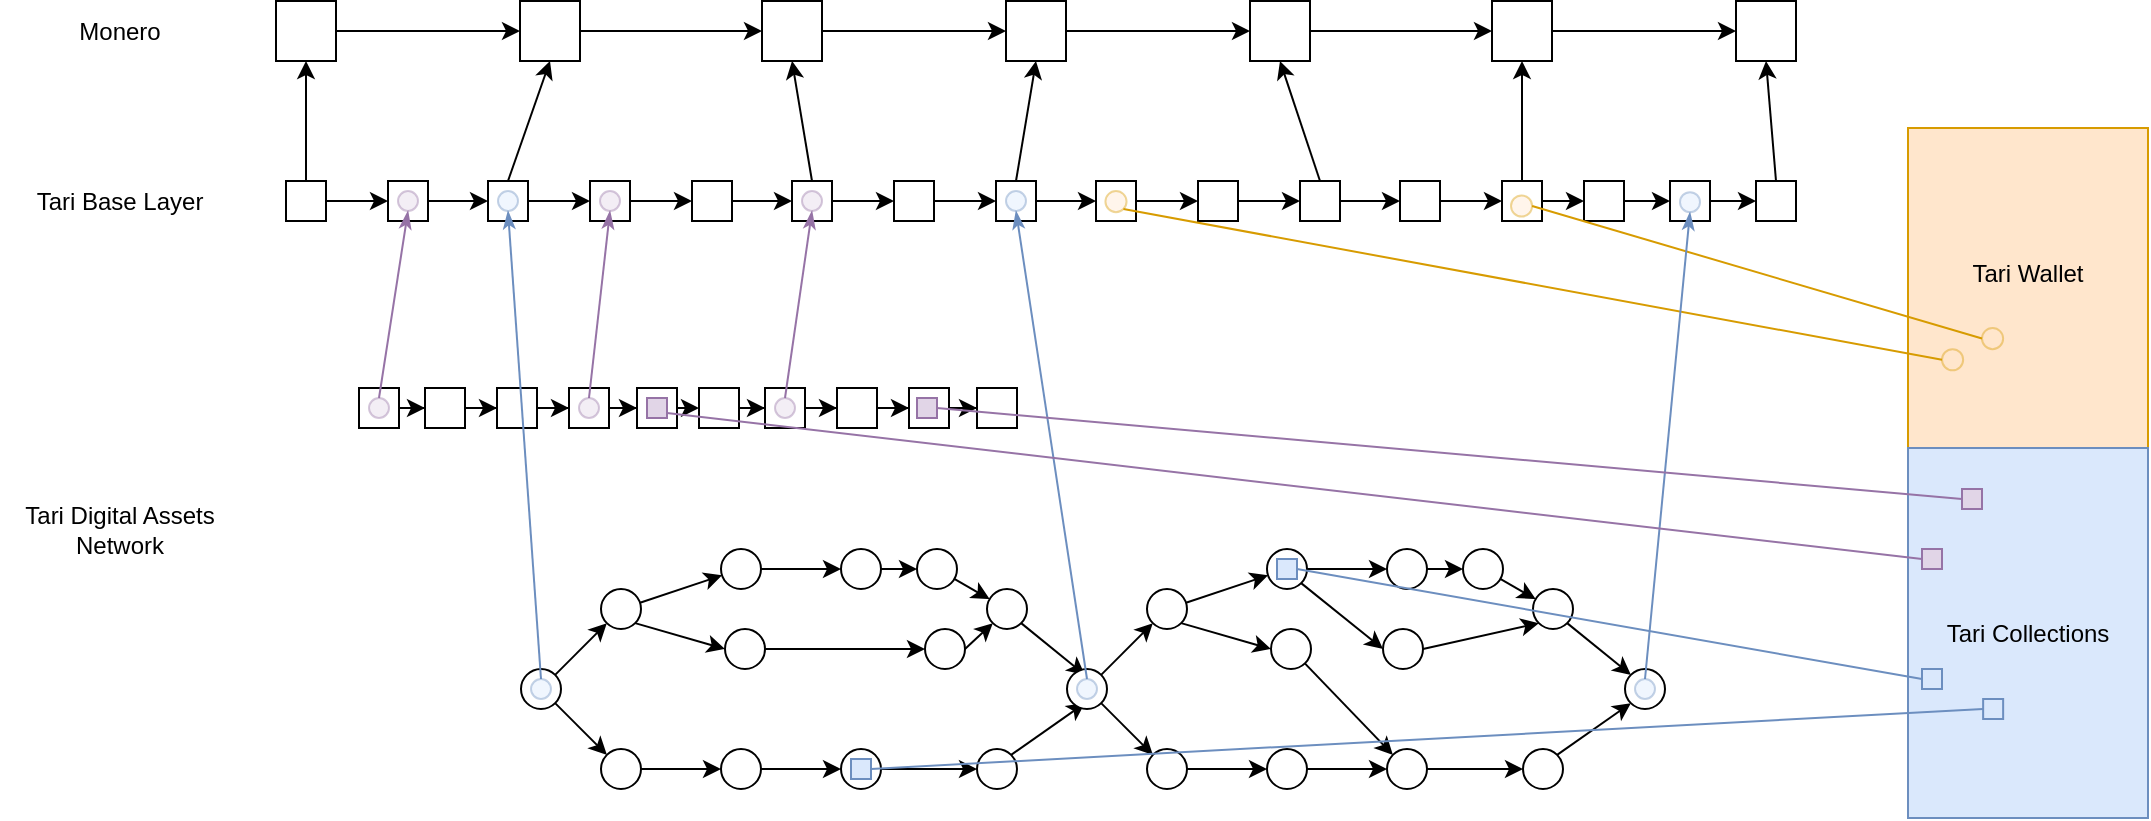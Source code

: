 <mxfile version="14.7.7" type="device"><diagram id="ngyCZIJVGoR8BsYyGi4M" name="Page-1"><mxGraphModel dx="1744" dy="769" grid="1" gridSize="10" guides="1" tooltips="1" connect="1" arrows="1" fold="1" page="1" pageScale="1" pageWidth="1169" pageHeight="827" math="0" shadow="0"><root><mxCell id="0"/><mxCell id="1" parent="0"/><mxCell id="knnNDGVsH7cM2kAswtde-1" value="Monero" style="text;html=1;strokeColor=none;fillColor=none;align=center;verticalAlign=middle;whiteSpace=wrap;rounded=0;" parent="1" vertex="1"><mxGeometry x="79" y="51.5" width="40" height="20" as="geometry"/></mxCell><mxCell id="knnNDGVsH7cM2kAswtde-4" value="" style="edgeStyle=orthogonalEdgeStyle;rounded=0;orthogonalLoop=1;jettySize=auto;html=1;" parent="1" source="knnNDGVsH7cM2kAswtde-2" target="knnNDGVsH7cM2kAswtde-3" edge="1"><mxGeometry relative="1" as="geometry"/></mxCell><mxCell id="knnNDGVsH7cM2kAswtde-2" value="" style="rounded=0;whiteSpace=wrap;html=1;" parent="1" vertex="1"><mxGeometry x="177" y="46.5" width="30" height="30" as="geometry"/></mxCell><mxCell id="knnNDGVsH7cM2kAswtde-6" value="" style="edgeStyle=orthogonalEdgeStyle;rounded=0;orthogonalLoop=1;jettySize=auto;html=1;" parent="1" source="knnNDGVsH7cM2kAswtde-3" target="knnNDGVsH7cM2kAswtde-5" edge="1"><mxGeometry relative="1" as="geometry"/></mxCell><mxCell id="knnNDGVsH7cM2kAswtde-3" value="" style="rounded=0;whiteSpace=wrap;html=1;" parent="1" vertex="1"><mxGeometry x="299" y="46.5" width="30" height="30" as="geometry"/></mxCell><mxCell id="knnNDGVsH7cM2kAswtde-8" value="" style="edgeStyle=orthogonalEdgeStyle;rounded=0;orthogonalLoop=1;jettySize=auto;html=1;" parent="1" source="knnNDGVsH7cM2kAswtde-5" target="knnNDGVsH7cM2kAswtde-7" edge="1"><mxGeometry relative="1" as="geometry"/></mxCell><mxCell id="knnNDGVsH7cM2kAswtde-5" value="" style="rounded=0;whiteSpace=wrap;html=1;" parent="1" vertex="1"><mxGeometry x="420" y="46.5" width="30" height="30" as="geometry"/></mxCell><mxCell id="knnNDGVsH7cM2kAswtde-10" value="" style="edgeStyle=orthogonalEdgeStyle;rounded=0;orthogonalLoop=1;jettySize=auto;html=1;" parent="1" source="knnNDGVsH7cM2kAswtde-7" target="knnNDGVsH7cM2kAswtde-9" edge="1"><mxGeometry relative="1" as="geometry"/></mxCell><mxCell id="knnNDGVsH7cM2kAswtde-7" value="" style="rounded=0;whiteSpace=wrap;html=1;" parent="1" vertex="1"><mxGeometry x="542" y="46.5" width="30" height="30" as="geometry"/></mxCell><mxCell id="knnNDGVsH7cM2kAswtde-12" value="" style="edgeStyle=orthogonalEdgeStyle;rounded=0;orthogonalLoop=1;jettySize=auto;html=1;" parent="1" source="knnNDGVsH7cM2kAswtde-9" target="knnNDGVsH7cM2kAswtde-11" edge="1"><mxGeometry relative="1" as="geometry"/></mxCell><mxCell id="knnNDGVsH7cM2kAswtde-9" value="" style="rounded=0;whiteSpace=wrap;html=1;" parent="1" vertex="1"><mxGeometry x="664" y="46.5" width="30" height="30" as="geometry"/></mxCell><mxCell id="knnNDGVsH7cM2kAswtde-14" value="" style="edgeStyle=orthogonalEdgeStyle;rounded=0;orthogonalLoop=1;jettySize=auto;html=1;" parent="1" source="knnNDGVsH7cM2kAswtde-11" target="knnNDGVsH7cM2kAswtde-13" edge="1"><mxGeometry relative="1" as="geometry"/></mxCell><mxCell id="knnNDGVsH7cM2kAswtde-11" value="" style="rounded=0;whiteSpace=wrap;html=1;" parent="1" vertex="1"><mxGeometry x="785" y="46.5" width="30" height="30" as="geometry"/></mxCell><mxCell id="knnNDGVsH7cM2kAswtde-13" value="" style="rounded=0;whiteSpace=wrap;html=1;" parent="1" vertex="1"><mxGeometry x="907" y="46.5" width="30" height="30" as="geometry"/></mxCell><mxCell id="knnNDGVsH7cM2kAswtde-17" value="Tari Base Layer" style="text;html=1;strokeColor=none;fillColor=none;align=center;verticalAlign=middle;whiteSpace=wrap;rounded=0;" parent="1" vertex="1"><mxGeometry x="39" y="136.5" width="120" height="20" as="geometry"/></mxCell><mxCell id="knnNDGVsH7cM2kAswtde-20" value="" style="edgeStyle=orthogonalEdgeStyle;rounded=0;orthogonalLoop=1;jettySize=auto;html=1;" parent="1" source="knnNDGVsH7cM2kAswtde-18" target="knnNDGVsH7cM2kAswtde-19" edge="1"><mxGeometry relative="1" as="geometry"/></mxCell><mxCell id="knnNDGVsH7cM2kAswtde-61" style="rounded=0;orthogonalLoop=1;jettySize=auto;html=1;exitX=0.5;exitY=0;exitDx=0;exitDy=0;entryX=0.5;entryY=1;entryDx=0;entryDy=0;" parent="1" source="knnNDGVsH7cM2kAswtde-18" target="knnNDGVsH7cM2kAswtde-2" edge="1"><mxGeometry relative="1" as="geometry"/></mxCell><mxCell id="knnNDGVsH7cM2kAswtde-18" value="" style="rounded=0;whiteSpace=wrap;html=1;" parent="1" vertex="1"><mxGeometry x="182" y="136.5" width="20" height="20" as="geometry"/></mxCell><mxCell id="knnNDGVsH7cM2kAswtde-22" value="" style="edgeStyle=orthogonalEdgeStyle;rounded=0;orthogonalLoop=1;jettySize=auto;html=1;" parent="1" source="knnNDGVsH7cM2kAswtde-19" target="knnNDGVsH7cM2kAswtde-21" edge="1"><mxGeometry relative="1" as="geometry"/></mxCell><mxCell id="knnNDGVsH7cM2kAswtde-19" value="" style="rounded=0;whiteSpace=wrap;html=1;" parent="1" vertex="1"><mxGeometry x="233" y="136.5" width="20" height="20" as="geometry"/></mxCell><mxCell id="knnNDGVsH7cM2kAswtde-24" value="" style="edgeStyle=orthogonalEdgeStyle;rounded=0;orthogonalLoop=1;jettySize=auto;html=1;" parent="1" source="knnNDGVsH7cM2kAswtde-21" target="knnNDGVsH7cM2kAswtde-23" edge="1"><mxGeometry relative="1" as="geometry"/></mxCell><mxCell id="knnNDGVsH7cM2kAswtde-65" style="rounded=0;orthogonalLoop=1;jettySize=auto;html=1;exitX=0.5;exitY=0;exitDx=0;exitDy=0;entryX=0.5;entryY=1;entryDx=0;entryDy=0;" parent="1" source="knnNDGVsH7cM2kAswtde-21" target="knnNDGVsH7cM2kAswtde-3" edge="1"><mxGeometry relative="1" as="geometry"/></mxCell><mxCell id="knnNDGVsH7cM2kAswtde-21" value="" style="rounded=0;whiteSpace=wrap;html=1;" parent="1" vertex="1"><mxGeometry x="283" y="136.5" width="20" height="20" as="geometry"/></mxCell><mxCell id="knnNDGVsH7cM2kAswtde-41" value="" style="edgeStyle=orthogonalEdgeStyle;rounded=0;orthogonalLoop=1;jettySize=auto;html=1;" parent="1" source="knnNDGVsH7cM2kAswtde-23" target="knnNDGVsH7cM2kAswtde-40" edge="1"><mxGeometry relative="1" as="geometry"/></mxCell><mxCell id="knnNDGVsH7cM2kAswtde-23" value="" style="rounded=0;whiteSpace=wrap;html=1;" parent="1" vertex="1"><mxGeometry x="334" y="136.5" width="20" height="20" as="geometry"/></mxCell><mxCell id="knnNDGVsH7cM2kAswtde-46" style="edgeStyle=orthogonalEdgeStyle;rounded=0;orthogonalLoop=1;jettySize=auto;html=1;exitX=1;exitY=0.5;exitDx=0;exitDy=0;entryX=0;entryY=0.5;entryDx=0;entryDy=0;" parent="1" source="knnNDGVsH7cM2kAswtde-40" target="knnNDGVsH7cM2kAswtde-29" edge="1"><mxGeometry relative="1" as="geometry"/></mxCell><mxCell id="knnNDGVsH7cM2kAswtde-40" value="" style="rounded=0;whiteSpace=wrap;html=1;" parent="1" vertex="1"><mxGeometry x="385" y="136.5" width="20" height="20" as="geometry"/></mxCell><mxCell id="knnNDGVsH7cM2kAswtde-28" value="" style="edgeStyle=orthogonalEdgeStyle;rounded=0;orthogonalLoop=1;jettySize=auto;html=1;" parent="1" source="knnNDGVsH7cM2kAswtde-29" target="knnNDGVsH7cM2kAswtde-31" edge="1"><mxGeometry relative="1" as="geometry"/></mxCell><mxCell id="knnNDGVsH7cM2kAswtde-66" style="rounded=0;orthogonalLoop=1;jettySize=auto;html=1;exitX=0.5;exitY=0;exitDx=0;exitDy=0;entryX=0.5;entryY=1;entryDx=0;entryDy=0;" parent="1" source="knnNDGVsH7cM2kAswtde-29" target="knnNDGVsH7cM2kAswtde-5" edge="1"><mxGeometry relative="1" as="geometry"/></mxCell><mxCell id="knnNDGVsH7cM2kAswtde-29" value="" style="rounded=0;whiteSpace=wrap;html=1;" parent="1" vertex="1"><mxGeometry x="435" y="136.5" width="20" height="20" as="geometry"/></mxCell><mxCell id="knnNDGVsH7cM2kAswtde-30" value="" style="edgeStyle=orthogonalEdgeStyle;rounded=0;orthogonalLoop=1;jettySize=auto;html=1;" parent="1" source="knnNDGVsH7cM2kAswtde-31" target="knnNDGVsH7cM2kAswtde-32" edge="1"><mxGeometry relative="1" as="geometry"/></mxCell><mxCell id="knnNDGVsH7cM2kAswtde-31" value="" style="rounded=0;whiteSpace=wrap;html=1;" parent="1" vertex="1"><mxGeometry x="486" y="136.5" width="20" height="20" as="geometry"/></mxCell><mxCell id="knnNDGVsH7cM2kAswtde-47" style="edgeStyle=orthogonalEdgeStyle;rounded=0;orthogonalLoop=1;jettySize=auto;html=1;exitX=1;exitY=0.5;exitDx=0;exitDy=0;entryX=0;entryY=0.5;entryDx=0;entryDy=0;" parent="1" source="knnNDGVsH7cM2kAswtde-32" target="knnNDGVsH7cM2kAswtde-34" edge="1"><mxGeometry relative="1" as="geometry"/></mxCell><mxCell id="knnNDGVsH7cM2kAswtde-67" style="rounded=0;orthogonalLoop=1;jettySize=auto;html=1;exitX=0.5;exitY=0;exitDx=0;exitDy=0;entryX=0.5;entryY=1;entryDx=0;entryDy=0;" parent="1" source="knnNDGVsH7cM2kAswtde-32" target="knnNDGVsH7cM2kAswtde-7" edge="1"><mxGeometry relative="1" as="geometry"/></mxCell><mxCell id="knnNDGVsH7cM2kAswtde-32" value="" style="rounded=0;whiteSpace=wrap;html=1;" parent="1" vertex="1"><mxGeometry x="537" y="136.5" width="20" height="20" as="geometry"/></mxCell><mxCell id="knnNDGVsH7cM2kAswtde-33" value="" style="edgeStyle=orthogonalEdgeStyle;rounded=0;orthogonalLoop=1;jettySize=auto;html=1;" parent="1" source="knnNDGVsH7cM2kAswtde-34" target="knnNDGVsH7cM2kAswtde-36" edge="1"><mxGeometry relative="1" as="geometry"/></mxCell><mxCell id="knnNDGVsH7cM2kAswtde-34" value="" style="rounded=0;whiteSpace=wrap;html=1;" parent="1" vertex="1"><mxGeometry x="587" y="136.5" width="20" height="20" as="geometry"/></mxCell><mxCell id="knnNDGVsH7cM2kAswtde-35" value="" style="edgeStyle=orthogonalEdgeStyle;rounded=0;orthogonalLoop=1;jettySize=auto;html=1;" parent="1" source="knnNDGVsH7cM2kAswtde-36" target="knnNDGVsH7cM2kAswtde-38" edge="1"><mxGeometry relative="1" as="geometry"/></mxCell><mxCell id="knnNDGVsH7cM2kAswtde-36" value="" style="rounded=0;whiteSpace=wrap;html=1;" parent="1" vertex="1"><mxGeometry x="638" y="136.5" width="20" height="20" as="geometry"/></mxCell><mxCell id="knnNDGVsH7cM2kAswtde-37" value="" style="edgeStyle=orthogonalEdgeStyle;rounded=0;orthogonalLoop=1;jettySize=auto;html=1;" parent="1" source="knnNDGVsH7cM2kAswtde-38" target="knnNDGVsH7cM2kAswtde-39" edge="1"><mxGeometry relative="1" as="geometry"/></mxCell><mxCell id="knnNDGVsH7cM2kAswtde-68" style="rounded=0;orthogonalLoop=1;jettySize=auto;html=1;exitX=0.5;exitY=0;exitDx=0;exitDy=0;entryX=0.5;entryY=1;entryDx=0;entryDy=0;" parent="1" source="knnNDGVsH7cM2kAswtde-38" target="knnNDGVsH7cM2kAswtde-9" edge="1"><mxGeometry relative="1" as="geometry"/></mxCell><mxCell id="knnNDGVsH7cM2kAswtde-38" value="" style="rounded=0;whiteSpace=wrap;html=1;" parent="1" vertex="1"><mxGeometry x="689" y="136.5" width="20" height="20" as="geometry"/></mxCell><mxCell id="knnNDGVsH7cM2kAswtde-57" style="edgeStyle=orthogonalEdgeStyle;rounded=0;orthogonalLoop=1;jettySize=auto;html=1;exitX=1;exitY=0.5;exitDx=0;exitDy=0;entryX=0;entryY=0.5;entryDx=0;entryDy=0;" parent="1" source="knnNDGVsH7cM2kAswtde-39" target="knnNDGVsH7cM2kAswtde-49" edge="1"><mxGeometry relative="1" as="geometry"/></mxCell><mxCell id="knnNDGVsH7cM2kAswtde-39" value="" style="rounded=0;whiteSpace=wrap;html=1;" parent="1" vertex="1"><mxGeometry x="739" y="136.5" width="20" height="20" as="geometry"/></mxCell><mxCell id="knnNDGVsH7cM2kAswtde-48" value="" style="edgeStyle=orthogonalEdgeStyle;rounded=0;orthogonalLoop=1;jettySize=auto;html=1;" parent="1" source="knnNDGVsH7cM2kAswtde-49" target="knnNDGVsH7cM2kAswtde-51" edge="1"><mxGeometry relative="1" as="geometry"/></mxCell><mxCell id="knnNDGVsH7cM2kAswtde-69" style="rounded=0;orthogonalLoop=1;jettySize=auto;html=1;exitX=0.5;exitY=0;exitDx=0;exitDy=0;entryX=0.5;entryY=1;entryDx=0;entryDy=0;" parent="1" source="knnNDGVsH7cM2kAswtde-49" target="knnNDGVsH7cM2kAswtde-11" edge="1"><mxGeometry relative="1" as="geometry"/></mxCell><mxCell id="knnNDGVsH7cM2kAswtde-49" value="" style="rounded=0;whiteSpace=wrap;html=1;" parent="1" vertex="1"><mxGeometry x="790" y="136.5" width="20" height="20" as="geometry"/></mxCell><mxCell id="knnNDGVsH7cM2kAswtde-50" value="" style="edgeStyle=orthogonalEdgeStyle;rounded=0;orthogonalLoop=1;jettySize=auto;html=1;" parent="1" source="knnNDGVsH7cM2kAswtde-51" target="knnNDGVsH7cM2kAswtde-53" edge="1"><mxGeometry relative="1" as="geometry"/></mxCell><mxCell id="knnNDGVsH7cM2kAswtde-51" value="" style="rounded=0;whiteSpace=wrap;html=1;" parent="1" vertex="1"><mxGeometry x="831" y="136.5" width="20" height="20" as="geometry"/></mxCell><mxCell id="knnNDGVsH7cM2kAswtde-52" value="" style="edgeStyle=orthogonalEdgeStyle;rounded=0;orthogonalLoop=1;jettySize=auto;html=1;" parent="1" source="knnNDGVsH7cM2kAswtde-53" target="knnNDGVsH7cM2kAswtde-54" edge="1"><mxGeometry relative="1" as="geometry"/></mxCell><mxCell id="knnNDGVsH7cM2kAswtde-53" value="" style="rounded=0;whiteSpace=wrap;html=1;" parent="1" vertex="1"><mxGeometry x="874" y="136.5" width="20" height="20" as="geometry"/></mxCell><mxCell id="knnNDGVsH7cM2kAswtde-70" style="rounded=0;orthogonalLoop=1;jettySize=auto;html=1;exitX=0.5;exitY=0;exitDx=0;exitDy=0;entryX=0.5;entryY=1;entryDx=0;entryDy=0;" parent="1" source="knnNDGVsH7cM2kAswtde-54" target="knnNDGVsH7cM2kAswtde-13" edge="1"><mxGeometry relative="1" as="geometry"/></mxCell><mxCell id="knnNDGVsH7cM2kAswtde-54" value="" style="rounded=0;whiteSpace=wrap;html=1;" parent="1" vertex="1"><mxGeometry x="917" y="136.5" width="20" height="20" as="geometry"/></mxCell><mxCell id="knnNDGVsH7cM2kAswtde-84" value="" style="edgeStyle=none;rounded=0;orthogonalLoop=1;jettySize=auto;html=1;" parent="1" source="knnNDGVsH7cM2kAswtde-82" target="knnNDGVsH7cM2kAswtde-83" edge="1"><mxGeometry relative="1" as="geometry"/></mxCell><mxCell id="knnNDGVsH7cM2kAswtde-82" value="" style="ellipse;whiteSpace=wrap;html=1;aspect=fixed;" parent="1" vertex="1"><mxGeometry x="299.5" y="380.5" width="20" height="20" as="geometry"/></mxCell><mxCell id="knnNDGVsH7cM2kAswtde-86" value="" style="edgeStyle=none;rounded=0;orthogonalLoop=1;jettySize=auto;html=1;" parent="1" source="knnNDGVsH7cM2kAswtde-83" target="knnNDGVsH7cM2kAswtde-85" edge="1"><mxGeometry relative="1" as="geometry"/></mxCell><mxCell id="knnNDGVsH7cM2kAswtde-88" value="" style="edgeStyle=none;rounded=0;orthogonalLoop=1;jettySize=auto;html=1;exitX=1;exitY=1;exitDx=0;exitDy=0;" parent="1" source="knnNDGVsH7cM2kAswtde-82" target="knnNDGVsH7cM2kAswtde-87" edge="1"><mxGeometry relative="1" as="geometry"/></mxCell><mxCell id="knnNDGVsH7cM2kAswtde-107" style="edgeStyle=none;rounded=0;orthogonalLoop=1;jettySize=auto;html=1;exitX=1;exitY=1;exitDx=0;exitDy=0;entryX=0;entryY=0.5;entryDx=0;entryDy=0;" parent="1" source="knnNDGVsH7cM2kAswtde-83" target="knnNDGVsH7cM2kAswtde-106" edge="1"><mxGeometry relative="1" as="geometry"/></mxCell><mxCell id="knnNDGVsH7cM2kAswtde-83" value="" style="ellipse;whiteSpace=wrap;html=1;aspect=fixed;" parent="1" vertex="1"><mxGeometry x="339.5" y="340.5" width="20" height="20" as="geometry"/></mxCell><mxCell id="knnNDGVsH7cM2kAswtde-96" value="" style="edgeStyle=none;rounded=0;orthogonalLoop=1;jettySize=auto;html=1;" parent="1" source="knnNDGVsH7cM2kAswtde-87" target="knnNDGVsH7cM2kAswtde-95" edge="1"><mxGeometry relative="1" as="geometry"/></mxCell><mxCell id="knnNDGVsH7cM2kAswtde-87" value="" style="ellipse;whiteSpace=wrap;html=1;aspect=fixed;" parent="1" vertex="1"><mxGeometry x="339.5" y="420.5" width="20" height="20" as="geometry"/></mxCell><mxCell id="knnNDGVsH7cM2kAswtde-98" value="" style="edgeStyle=none;rounded=0;orthogonalLoop=1;jettySize=auto;html=1;" parent="1" source="knnNDGVsH7cM2kAswtde-95" target="knnNDGVsH7cM2kAswtde-97" edge="1"><mxGeometry relative="1" as="geometry"/></mxCell><mxCell id="knnNDGVsH7cM2kAswtde-95" value="" style="ellipse;whiteSpace=wrap;html=1;aspect=fixed;" parent="1" vertex="1"><mxGeometry x="399.5" y="420.5" width="20" height="20" as="geometry"/></mxCell><mxCell id="knnNDGVsH7cM2kAswtde-100" value="" style="edgeStyle=none;rounded=0;orthogonalLoop=1;jettySize=auto;html=1;" parent="1" source="knnNDGVsH7cM2kAswtde-97" target="knnNDGVsH7cM2kAswtde-99" edge="1"><mxGeometry relative="1" as="geometry"/></mxCell><mxCell id="knnNDGVsH7cM2kAswtde-97" value="" style="ellipse;whiteSpace=wrap;html=1;aspect=fixed;" parent="1" vertex="1"><mxGeometry x="459.5" y="420.5" width="20" height="20" as="geometry"/></mxCell><mxCell id="knnNDGVsH7cM2kAswtde-114" style="edgeStyle=none;rounded=0;orthogonalLoop=1;jettySize=auto;html=1;exitX=1;exitY=0;exitDx=0;exitDy=0;entryX=0;entryY=1;entryDx=0;entryDy=0;" parent="1" source="knnNDGVsH7cM2kAswtde-99" edge="1"><mxGeometry relative="1" as="geometry"><mxPoint x="581.5" y="397.5" as="targetPoint"/></mxGeometry></mxCell><mxCell id="knnNDGVsH7cM2kAswtde-99" value="" style="ellipse;whiteSpace=wrap;html=1;aspect=fixed;" parent="1" vertex="1"><mxGeometry x="527.5" y="420.5" width="20" height="20" as="geometry"/></mxCell><mxCell id="knnNDGVsH7cM2kAswtde-90" value="" style="edgeStyle=none;rounded=0;orthogonalLoop=1;jettySize=auto;html=1;" parent="1" source="knnNDGVsH7cM2kAswtde-85" target="knnNDGVsH7cM2kAswtde-89" edge="1"><mxGeometry relative="1" as="geometry"/></mxCell><mxCell id="knnNDGVsH7cM2kAswtde-85" value="" style="ellipse;whiteSpace=wrap;html=1;aspect=fixed;" parent="1" vertex="1"><mxGeometry x="399.5" y="320.5" width="20" height="20" as="geometry"/></mxCell><mxCell id="knnNDGVsH7cM2kAswtde-92" value="" style="edgeStyle=none;rounded=0;orthogonalLoop=1;jettySize=auto;html=1;" parent="1" source="knnNDGVsH7cM2kAswtde-89" target="knnNDGVsH7cM2kAswtde-91" edge="1"><mxGeometry relative="1" as="geometry"/></mxCell><mxCell id="knnNDGVsH7cM2kAswtde-89" value="" style="ellipse;whiteSpace=wrap;html=1;aspect=fixed;" parent="1" vertex="1"><mxGeometry x="459.5" y="320.5" width="20" height="20" as="geometry"/></mxCell><mxCell id="knnNDGVsH7cM2kAswtde-94" value="" style="edgeStyle=none;rounded=0;orthogonalLoop=1;jettySize=auto;html=1;" parent="1" source="knnNDGVsH7cM2kAswtde-91" target="knnNDGVsH7cM2kAswtde-93" edge="1"><mxGeometry relative="1" as="geometry"/></mxCell><mxCell id="knnNDGVsH7cM2kAswtde-91" value="" style="ellipse;whiteSpace=wrap;html=1;aspect=fixed;" parent="1" vertex="1"><mxGeometry x="497.5" y="320.5" width="20" height="20" as="geometry"/></mxCell><mxCell id="knnNDGVsH7cM2kAswtde-113" style="edgeStyle=none;rounded=0;orthogonalLoop=1;jettySize=auto;html=1;exitX=1;exitY=1;exitDx=0;exitDy=0;entryX=0;entryY=0;entryDx=0;entryDy=0;" parent="1" source="knnNDGVsH7cM2kAswtde-93" edge="1"><mxGeometry relative="1" as="geometry"><mxPoint x="581.5" y="383.5" as="targetPoint"/></mxGeometry></mxCell><mxCell id="knnNDGVsH7cM2kAswtde-93" value="" style="ellipse;whiteSpace=wrap;html=1;aspect=fixed;" parent="1" vertex="1"><mxGeometry x="532.5" y="340.5" width="20" height="20" as="geometry"/></mxCell><mxCell id="knnNDGVsH7cM2kAswtde-110" value="" style="edgeStyle=none;rounded=0;orthogonalLoop=1;jettySize=auto;html=1;" parent="1" source="knnNDGVsH7cM2kAswtde-106" target="knnNDGVsH7cM2kAswtde-109" edge="1"><mxGeometry relative="1" as="geometry"/></mxCell><mxCell id="knnNDGVsH7cM2kAswtde-106" value="" style="ellipse;whiteSpace=wrap;html=1;aspect=fixed;" parent="1" vertex="1"><mxGeometry x="401.5" y="360.5" width="20" height="20" as="geometry"/></mxCell><mxCell id="knnNDGVsH7cM2kAswtde-111" style="edgeStyle=none;rounded=0;orthogonalLoop=1;jettySize=auto;html=1;exitX=1;exitY=0.5;exitDx=0;exitDy=0;entryX=0;entryY=1;entryDx=0;entryDy=0;" parent="1" source="knnNDGVsH7cM2kAswtde-109" target="knnNDGVsH7cM2kAswtde-93" edge="1"><mxGeometry relative="1" as="geometry"/></mxCell><mxCell id="knnNDGVsH7cM2kAswtde-109" value="" style="ellipse;whiteSpace=wrap;html=1;aspect=fixed;" parent="1" vertex="1"><mxGeometry x="501.5" y="360.5" width="20" height="20" as="geometry"/></mxCell><mxCell id="knnNDGVsH7cM2kAswtde-142" value="" style="edgeStyle=none;rounded=0;orthogonalLoop=1;jettySize=auto;html=1;" parent="1" source="knnNDGVsH7cM2kAswtde-143" target="knnNDGVsH7cM2kAswtde-147" edge="1"><mxGeometry relative="1" as="geometry"/></mxCell><mxCell id="knnNDGVsH7cM2kAswtde-143" value="" style="ellipse;whiteSpace=wrap;html=1;aspect=fixed;" parent="1" vertex="1"><mxGeometry x="572.5" y="380.5" width="20" height="20" as="geometry"/></mxCell><mxCell id="knnNDGVsH7cM2kAswtde-144" value="" style="edgeStyle=none;rounded=0;orthogonalLoop=1;jettySize=auto;html=1;" parent="1" source="knnNDGVsH7cM2kAswtde-147" target="knnNDGVsH7cM2kAswtde-157" edge="1"><mxGeometry relative="1" as="geometry"/></mxCell><mxCell id="knnNDGVsH7cM2kAswtde-145" value="" style="edgeStyle=none;rounded=0;orthogonalLoop=1;jettySize=auto;html=1;exitX=1;exitY=1;exitDx=0;exitDy=0;" parent="1" source="knnNDGVsH7cM2kAswtde-143" target="knnNDGVsH7cM2kAswtde-149" edge="1"><mxGeometry relative="1" as="geometry"/></mxCell><mxCell id="knnNDGVsH7cM2kAswtde-146" style="edgeStyle=none;rounded=0;orthogonalLoop=1;jettySize=auto;html=1;exitX=1;exitY=1;exitDx=0;exitDy=0;entryX=0;entryY=0.5;entryDx=0;entryDy=0;" parent="1" source="knnNDGVsH7cM2kAswtde-147" target="knnNDGVsH7cM2kAswtde-165" edge="1"><mxGeometry relative="1" as="geometry"/></mxCell><mxCell id="knnNDGVsH7cM2kAswtde-147" value="" style="ellipse;whiteSpace=wrap;html=1;aspect=fixed;" parent="1" vertex="1"><mxGeometry x="612.5" y="340.5" width="20" height="20" as="geometry"/></mxCell><mxCell id="knnNDGVsH7cM2kAswtde-148" value="" style="edgeStyle=none;rounded=0;orthogonalLoop=1;jettySize=auto;html=1;" parent="1" source="knnNDGVsH7cM2kAswtde-149" target="knnNDGVsH7cM2kAswtde-151" edge="1"><mxGeometry relative="1" as="geometry"/></mxCell><mxCell id="knnNDGVsH7cM2kAswtde-149" value="" style="ellipse;whiteSpace=wrap;html=1;aspect=fixed;" parent="1" vertex="1"><mxGeometry x="612.5" y="420.5" width="20" height="20" as="geometry"/></mxCell><mxCell id="knnNDGVsH7cM2kAswtde-150" value="" style="edgeStyle=none;rounded=0;orthogonalLoop=1;jettySize=auto;html=1;" parent="1" source="knnNDGVsH7cM2kAswtde-151" target="knnNDGVsH7cM2kAswtde-153" edge="1"><mxGeometry relative="1" as="geometry"/></mxCell><mxCell id="knnNDGVsH7cM2kAswtde-151" value="" style="ellipse;whiteSpace=wrap;html=1;aspect=fixed;" parent="1" vertex="1"><mxGeometry x="672.5" y="420.5" width="20" height="20" as="geometry"/></mxCell><mxCell id="knnNDGVsH7cM2kAswtde-152" value="" style="edgeStyle=none;rounded=0;orthogonalLoop=1;jettySize=auto;html=1;" parent="1" source="knnNDGVsH7cM2kAswtde-153" target="knnNDGVsH7cM2kAswtde-155" edge="1"><mxGeometry relative="1" as="geometry"/></mxCell><mxCell id="knnNDGVsH7cM2kAswtde-153" value="" style="ellipse;whiteSpace=wrap;html=1;aspect=fixed;" parent="1" vertex="1"><mxGeometry x="732.5" y="420.5" width="20" height="20" as="geometry"/></mxCell><mxCell id="knnNDGVsH7cM2kAswtde-154" style="edgeStyle=none;rounded=0;orthogonalLoop=1;jettySize=auto;html=1;exitX=1;exitY=0;exitDx=0;exitDy=0;entryX=0;entryY=1;entryDx=0;entryDy=0;" parent="1" source="knnNDGVsH7cM2kAswtde-155" target="knnNDGVsH7cM2kAswtde-168" edge="1"><mxGeometry relative="1" as="geometry"/></mxCell><mxCell id="knnNDGVsH7cM2kAswtde-155" value="" style="ellipse;whiteSpace=wrap;html=1;aspect=fixed;" parent="1" vertex="1"><mxGeometry x="800.5" y="420.5" width="20" height="20" as="geometry"/></mxCell><mxCell id="knnNDGVsH7cM2kAswtde-156" value="" style="edgeStyle=none;rounded=0;orthogonalLoop=1;jettySize=auto;html=1;" parent="1" source="knnNDGVsH7cM2kAswtde-157" target="knnNDGVsH7cM2kAswtde-159" edge="1"><mxGeometry relative="1" as="geometry"/></mxCell><mxCell id="knnNDGVsH7cM2kAswtde-169" style="edgeStyle=none;rounded=0;orthogonalLoop=1;jettySize=auto;html=1;exitX=1;exitY=1;exitDx=0;exitDy=0;entryX=0;entryY=0.5;entryDx=0;entryDy=0;" parent="1" source="knnNDGVsH7cM2kAswtde-157" target="knnNDGVsH7cM2kAswtde-167" edge="1"><mxGeometry relative="1" as="geometry"/></mxCell><mxCell id="knnNDGVsH7cM2kAswtde-157" value="" style="ellipse;whiteSpace=wrap;html=1;aspect=fixed;" parent="1" vertex="1"><mxGeometry x="672.5" y="320.5" width="20" height="20" as="geometry"/></mxCell><mxCell id="knnNDGVsH7cM2kAswtde-158" value="" style="edgeStyle=none;rounded=0;orthogonalLoop=1;jettySize=auto;html=1;" parent="1" source="knnNDGVsH7cM2kAswtde-159" target="knnNDGVsH7cM2kAswtde-161" edge="1"><mxGeometry relative="1" as="geometry"/></mxCell><mxCell id="knnNDGVsH7cM2kAswtde-159" value="" style="ellipse;whiteSpace=wrap;html=1;aspect=fixed;" parent="1" vertex="1"><mxGeometry x="732.5" y="320.5" width="20" height="20" as="geometry"/></mxCell><mxCell id="knnNDGVsH7cM2kAswtde-160" value="" style="edgeStyle=none;rounded=0;orthogonalLoop=1;jettySize=auto;html=1;" parent="1" source="knnNDGVsH7cM2kAswtde-161" target="knnNDGVsH7cM2kAswtde-163" edge="1"><mxGeometry relative="1" as="geometry"/></mxCell><mxCell id="knnNDGVsH7cM2kAswtde-161" value="" style="ellipse;whiteSpace=wrap;html=1;aspect=fixed;" parent="1" vertex="1"><mxGeometry x="770.5" y="320.5" width="20" height="20" as="geometry"/></mxCell><mxCell id="knnNDGVsH7cM2kAswtde-162" style="edgeStyle=none;rounded=0;orthogonalLoop=1;jettySize=auto;html=1;exitX=1;exitY=1;exitDx=0;exitDy=0;entryX=0;entryY=0;entryDx=0;entryDy=0;" parent="1" source="knnNDGVsH7cM2kAswtde-163" target="knnNDGVsH7cM2kAswtde-168" edge="1"><mxGeometry relative="1" as="geometry"/></mxCell><mxCell id="knnNDGVsH7cM2kAswtde-163" value="" style="ellipse;whiteSpace=wrap;html=1;aspect=fixed;" parent="1" vertex="1"><mxGeometry x="805.5" y="340.5" width="20" height="20" as="geometry"/></mxCell><mxCell id="knnNDGVsH7cM2kAswtde-164" value="" style="edgeStyle=none;rounded=0;orthogonalLoop=1;jettySize=auto;html=1;entryX=0;entryY=0;entryDx=0;entryDy=0;" parent="1" source="knnNDGVsH7cM2kAswtde-165" target="knnNDGVsH7cM2kAswtde-153" edge="1"><mxGeometry relative="1" as="geometry"/></mxCell><mxCell id="knnNDGVsH7cM2kAswtde-165" value="" style="ellipse;whiteSpace=wrap;html=1;aspect=fixed;" parent="1" vertex="1"><mxGeometry x="674.5" y="360.5" width="20" height="20" as="geometry"/></mxCell><mxCell id="knnNDGVsH7cM2kAswtde-166" style="edgeStyle=none;rounded=0;orthogonalLoop=1;jettySize=auto;html=1;exitX=1;exitY=0.5;exitDx=0;exitDy=0;entryX=0;entryY=1;entryDx=0;entryDy=0;" parent="1" source="knnNDGVsH7cM2kAswtde-167" target="knnNDGVsH7cM2kAswtde-163" edge="1"><mxGeometry relative="1" as="geometry"/></mxCell><mxCell id="knnNDGVsH7cM2kAswtde-167" value="" style="ellipse;whiteSpace=wrap;html=1;aspect=fixed;" parent="1" vertex="1"><mxGeometry x="730.5" y="360.5" width="20" height="20" as="geometry"/></mxCell><mxCell id="knnNDGVsH7cM2kAswtde-168" value="" style="ellipse;whiteSpace=wrap;html=1;aspect=fixed;" parent="1" vertex="1"><mxGeometry x="851.5" y="380.5" width="20" height="20" as="geometry"/></mxCell><mxCell id="knnNDGVsH7cM2kAswtde-170" value="Tari Digital Assets Network" style="text;html=1;strokeColor=none;fillColor=none;align=center;verticalAlign=middle;whiteSpace=wrap;rounded=0;" parent="1" vertex="1"><mxGeometry x="39" y="300.5" width="120" height="20" as="geometry"/></mxCell><mxCell id="knnNDGVsH7cM2kAswtde-171" value="Tari Wallet&lt;br&gt;&lt;br&gt;" style="rounded=0;whiteSpace=wrap;html=1;fillColor=#ffe6cc;strokeColor=#d79b00;" parent="1" vertex="1"><mxGeometry x="993" y="110" width="120" height="160" as="geometry"/></mxCell><mxCell id="knnNDGVsH7cM2kAswtde-174" value="" style="ellipse;whiteSpace=wrap;html=1;aspect=fixed;fillColor=#ffe6cc;strokeColor=#d79b00;opacity=40;" parent="1" vertex="1"><mxGeometry x="794.5" y="143.7" width="10.571" height="10.571" as="geometry"/></mxCell><mxCell id="knnNDGVsH7cM2kAswtde-176" value="" style="ellipse;whiteSpace=wrap;html=1;aspect=fixed;fillColor=#ffe6cc;strokeColor=#d79b00;opacity=40;" parent="1" vertex="1"><mxGeometry x="1029.999" y="210" width="10.571" height="10.571" as="geometry"/></mxCell><mxCell id="knnNDGVsH7cM2kAswtde-173" value="" style="endArrow=none;html=1;strokeColor=#d79b00;anchorPointDirection=0;exitX=1;exitY=0.5;exitDx=0;exitDy=0;entryX=0;entryY=0.5;entryDx=0;entryDy=0;fillColor=#ffe6cc;" parent="1" source="knnNDGVsH7cM2kAswtde-174" target="knnNDGVsH7cM2kAswtde-176" edge="1"><mxGeometry width="50" height="50" relative="1" as="geometry"><mxPoint x="1045.012" y="332.9" as="sourcePoint"/><mxPoint x="1140.15" y="228.9" as="targetPoint"/></mxGeometry></mxCell><mxCell id="knnNDGVsH7cM2kAswtde-188" value="Tari Collections&lt;br&gt;" style="rounded=0;whiteSpace=wrap;html=1;fillColor=#dae8fc;strokeColor=#6c8ebf;" parent="1" vertex="1"><mxGeometry x="993" y="270" width="120" height="185" as="geometry"/></mxCell><mxCell id="knnNDGVsH7cM2kAswtde-218" value="" style="ellipse;whiteSpace=wrap;html=1;aspect=fixed;fillColor=#e1d5e7;strokeColor=#9673a6;opacity=40;" parent="1" vertex="1"><mxGeometry x="238" y="141.5" width="10" height="10" as="geometry"/></mxCell><mxCell id="g2bu6PuYk4r8otIoTw_j-2" value="" style="edgeStyle=orthogonalEdgeStyle;rounded=0;orthogonalLoop=1;jettySize=auto;html=1;" edge="1" parent="1" source="g2bu6PuYk4r8otIoTw_j-3" target="g2bu6PuYk4r8otIoTw_j-5"><mxGeometry relative="1" as="geometry"/></mxCell><mxCell id="g2bu6PuYk4r8otIoTw_j-3" value="" style="rounded=0;whiteSpace=wrap;html=1;" vertex="1" parent="1"><mxGeometry x="218.5" y="240" width="20" height="20" as="geometry"/></mxCell><mxCell id="g2bu6PuYk4r8otIoTw_j-4" value="" style="edgeStyle=orthogonalEdgeStyle;rounded=0;orthogonalLoop=1;jettySize=auto;html=1;" edge="1" parent="1" source="g2bu6PuYk4r8otIoTw_j-5" target="g2bu6PuYk4r8otIoTw_j-7"><mxGeometry relative="1" as="geometry"/></mxCell><mxCell id="g2bu6PuYk4r8otIoTw_j-5" value="" style="rounded=0;whiteSpace=wrap;html=1;" vertex="1" parent="1"><mxGeometry x="251.5" y="240" width="20" height="20" as="geometry"/></mxCell><mxCell id="g2bu6PuYk4r8otIoTw_j-6" value="" style="edgeStyle=orthogonalEdgeStyle;rounded=0;orthogonalLoop=1;jettySize=auto;html=1;" edge="1" parent="1" source="g2bu6PuYk4r8otIoTw_j-7" target="g2bu6PuYk4r8otIoTw_j-9"><mxGeometry relative="1" as="geometry"/></mxCell><mxCell id="g2bu6PuYk4r8otIoTw_j-7" value="" style="rounded=0;whiteSpace=wrap;html=1;" vertex="1" parent="1"><mxGeometry x="287.5" y="240" width="20" height="20" as="geometry"/></mxCell><mxCell id="g2bu6PuYk4r8otIoTw_j-8" value="" style="edgeStyle=orthogonalEdgeStyle;rounded=0;orthogonalLoop=1;jettySize=auto;html=1;" edge="1" parent="1" source="g2bu6PuYk4r8otIoTw_j-9" target="g2bu6PuYk4r8otIoTw_j-10"><mxGeometry relative="1" as="geometry"/></mxCell><mxCell id="g2bu6PuYk4r8otIoTw_j-9" value="" style="rounded=0;whiteSpace=wrap;html=1;" vertex="1" parent="1"><mxGeometry x="323.5" y="240" width="20" height="20" as="geometry"/></mxCell><mxCell id="g2bu6PuYk4r8otIoTw_j-22" style="edgeStyle=orthogonalEdgeStyle;rounded=0;orthogonalLoop=1;jettySize=auto;html=1;exitX=1;exitY=0.5;exitDx=0;exitDy=0;entryX=0;entryY=0.5;entryDx=0;entryDy=0;" edge="1" parent="1" source="g2bu6PuYk4r8otIoTw_j-10" target="g2bu6PuYk4r8otIoTw_j-13"><mxGeometry relative="1" as="geometry"/></mxCell><mxCell id="g2bu6PuYk4r8otIoTw_j-10" value="" style="rounded=0;whiteSpace=wrap;html=1;" vertex="1" parent="1"><mxGeometry x="357.5" y="240" width="20" height="20" as="geometry"/></mxCell><mxCell id="g2bu6PuYk4r8otIoTw_j-12" value="" style="edgeStyle=orthogonalEdgeStyle;rounded=0;orthogonalLoop=1;jettySize=auto;html=1;" edge="1" parent="1" source="g2bu6PuYk4r8otIoTw_j-13" target="g2bu6PuYk4r8otIoTw_j-15"><mxGeometry relative="1" as="geometry"/></mxCell><mxCell id="g2bu6PuYk4r8otIoTw_j-13" value="" style="rounded=0;whiteSpace=wrap;html=1;" vertex="1" parent="1"><mxGeometry x="388.5" y="240" width="20" height="20" as="geometry"/></mxCell><mxCell id="g2bu6PuYk4r8otIoTw_j-14" value="" style="edgeStyle=orthogonalEdgeStyle;rounded=0;orthogonalLoop=1;jettySize=auto;html=1;" edge="1" parent="1" source="g2bu6PuYk4r8otIoTw_j-15" target="g2bu6PuYk4r8otIoTw_j-17"><mxGeometry relative="1" as="geometry"/></mxCell><mxCell id="g2bu6PuYk4r8otIoTw_j-15" value="" style="rounded=0;whiteSpace=wrap;html=1;" vertex="1" parent="1"><mxGeometry x="421.5" y="240" width="20" height="20" as="geometry"/></mxCell><mxCell id="g2bu6PuYk4r8otIoTw_j-16" value="" style="edgeStyle=orthogonalEdgeStyle;rounded=0;orthogonalLoop=1;jettySize=auto;html=1;" edge="1" parent="1" source="g2bu6PuYk4r8otIoTw_j-17" target="g2bu6PuYk4r8otIoTw_j-19"><mxGeometry relative="1" as="geometry"/></mxCell><mxCell id="g2bu6PuYk4r8otIoTw_j-17" value="" style="rounded=0;whiteSpace=wrap;html=1;" vertex="1" parent="1"><mxGeometry x="457.5" y="240" width="20" height="20" as="geometry"/></mxCell><mxCell id="g2bu6PuYk4r8otIoTw_j-18" value="" style="edgeStyle=orthogonalEdgeStyle;rounded=0;orthogonalLoop=1;jettySize=auto;html=1;" edge="1" parent="1" source="g2bu6PuYk4r8otIoTw_j-19" target="g2bu6PuYk4r8otIoTw_j-20"><mxGeometry relative="1" as="geometry"/></mxCell><mxCell id="g2bu6PuYk4r8otIoTw_j-19" value="" style="rounded=0;whiteSpace=wrap;html=1;" vertex="1" parent="1"><mxGeometry x="493.5" y="240" width="20" height="20" as="geometry"/></mxCell><mxCell id="g2bu6PuYk4r8otIoTw_j-20" value="" style="rounded=0;whiteSpace=wrap;html=1;" vertex="1" parent="1"><mxGeometry x="527.5" y="240" width="20" height="20" as="geometry"/></mxCell><mxCell id="g2bu6PuYk4r8otIoTw_j-24" value="" style="ellipse;whiteSpace=wrap;html=1;aspect=fixed;fillColor=#ffe6cc;strokeColor=#d79b00;opacity=40;" vertex="1" parent="1"><mxGeometry x="591.71" y="141.5" width="10.571" height="10.571" as="geometry"/></mxCell><mxCell id="g2bu6PuYk4r8otIoTw_j-25" value="" style="ellipse;whiteSpace=wrap;html=1;aspect=fixed;fillColor=#ffe6cc;strokeColor=#d79b00;opacity=40;" vertex="1" parent="1"><mxGeometry x="1010" y="220.57" width="10.571" height="10.571" as="geometry"/></mxCell><mxCell id="g2bu6PuYk4r8otIoTw_j-27" value="" style="endArrow=none;html=1;entryX=1;entryY=1;entryDx=0;entryDy=0;exitX=0;exitY=0.5;exitDx=0;exitDy=0;fillColor=#ffe6cc;strokeColor=#d79b00;" edge="1" parent="1" source="g2bu6PuYk4r8otIoTw_j-25" target="g2bu6PuYk4r8otIoTw_j-24"><mxGeometry width="50" height="50" relative="1" as="geometry"><mxPoint x="220" y="430" as="sourcePoint"/><mxPoint x="270" y="380" as="targetPoint"/></mxGeometry></mxCell><mxCell id="g2bu6PuYk4r8otIoTw_j-28" value="" style="ellipse;whiteSpace=wrap;html=1;aspect=fixed;fillColor=#e1d5e7;strokeColor=#9673a6;opacity=40;" vertex="1" parent="1"><mxGeometry x="339" y="141.5" width="10" height="10" as="geometry"/></mxCell><mxCell id="g2bu6PuYk4r8otIoTw_j-29" value="" style="ellipse;whiteSpace=wrap;html=1;aspect=fixed;fillColor=#e1d5e7;strokeColor=#9673a6;opacity=40;" vertex="1" parent="1"><mxGeometry x="440" y="141.5" width="10" height="10" as="geometry"/></mxCell><mxCell id="g2bu6PuYk4r8otIoTw_j-37" style="edgeStyle=none;rounded=0;orthogonalLoop=1;jettySize=auto;html=1;exitX=0.5;exitY=0;exitDx=0;exitDy=0;entryX=0.5;entryY=1;entryDx=0;entryDy=0;endArrow=classicThin;endFill=1;fillColor=#e1d5e7;strokeColor=#9673a6;" edge="1" parent="1" source="g2bu6PuYk4r8otIoTw_j-30" target="knnNDGVsH7cM2kAswtde-218"><mxGeometry relative="1" as="geometry"/></mxCell><mxCell id="g2bu6PuYk4r8otIoTw_j-30" value="" style="ellipse;whiteSpace=wrap;html=1;aspect=fixed;fillColor=#e1d5e7;strokeColor=#9673a6;opacity=40;" vertex="1" parent="1"><mxGeometry x="223.5" y="245" width="10" height="10" as="geometry"/></mxCell><mxCell id="g2bu6PuYk4r8otIoTw_j-38" style="edgeStyle=none;rounded=0;orthogonalLoop=1;jettySize=auto;html=1;exitX=0.5;exitY=0;exitDx=0;exitDy=0;entryX=0.5;entryY=1;entryDx=0;entryDy=0;endArrow=classicThin;endFill=1;fillColor=#e1d5e7;strokeColor=#9673a6;" edge="1" parent="1" source="g2bu6PuYk4r8otIoTw_j-31" target="g2bu6PuYk4r8otIoTw_j-28"><mxGeometry relative="1" as="geometry"/></mxCell><mxCell id="g2bu6PuYk4r8otIoTw_j-31" value="" style="ellipse;whiteSpace=wrap;html=1;aspect=fixed;fillColor=#e1d5e7;strokeColor=#9673a6;opacity=40;" vertex="1" parent="1"><mxGeometry x="328.5" y="245" width="10" height="10" as="geometry"/></mxCell><mxCell id="g2bu6PuYk4r8otIoTw_j-39" style="edgeStyle=none;rounded=0;orthogonalLoop=1;jettySize=auto;html=1;exitX=0.5;exitY=0;exitDx=0;exitDy=0;entryX=0.5;entryY=1;entryDx=0;entryDy=0;endArrow=classicThin;endFill=1;fillColor=#e1d5e7;strokeColor=#9673a6;" edge="1" parent="1" source="g2bu6PuYk4r8otIoTw_j-32" target="g2bu6PuYk4r8otIoTw_j-29"><mxGeometry relative="1" as="geometry"/></mxCell><mxCell id="g2bu6PuYk4r8otIoTw_j-32" value="" style="ellipse;whiteSpace=wrap;html=1;aspect=fixed;fillColor=#e1d5e7;strokeColor=#9673a6;opacity=40;" vertex="1" parent="1"><mxGeometry x="426.5" y="245" width="10" height="10" as="geometry"/></mxCell><mxCell id="g2bu6PuYk4r8otIoTw_j-46" style="edgeStyle=none;rounded=0;orthogonalLoop=1;jettySize=auto;html=1;exitX=0.5;exitY=0;exitDx=0;exitDy=0;entryX=0.5;entryY=1;entryDx=0;entryDy=0;endArrow=classicThin;endFill=1;fillColor=#dae8fc;strokeColor=#6c8ebf;" edge="1" parent="1" source="g2bu6PuYk4r8otIoTw_j-40" target="g2bu6PuYk4r8otIoTw_j-43"><mxGeometry relative="1" as="geometry"/></mxCell><mxCell id="g2bu6PuYk4r8otIoTw_j-40" value="" style="ellipse;whiteSpace=wrap;html=1;aspect=fixed;fillColor=#dae8fc;strokeColor=#6c8ebf;opacity=40;" vertex="1" parent="1"><mxGeometry x="304.5" y="385.5" width="10" height="10" as="geometry"/></mxCell><mxCell id="g2bu6PuYk4r8otIoTw_j-48" style="edgeStyle=none;rounded=0;orthogonalLoop=1;jettySize=auto;html=1;exitX=0.5;exitY=0;exitDx=0;exitDy=0;entryX=0.5;entryY=1;entryDx=0;entryDy=0;endArrow=classicThin;endFill=1;fillColor=#dae8fc;strokeColor=#6c8ebf;" edge="1" parent="1" source="g2bu6PuYk4r8otIoTw_j-41" target="g2bu6PuYk4r8otIoTw_j-44"><mxGeometry relative="1" as="geometry"/></mxCell><mxCell id="g2bu6PuYk4r8otIoTw_j-41" value="" style="ellipse;whiteSpace=wrap;html=1;aspect=fixed;fillColor=#dae8fc;strokeColor=#6c8ebf;opacity=40;" vertex="1" parent="1"><mxGeometry x="577.5" y="385.5" width="10" height="10" as="geometry"/></mxCell><mxCell id="g2bu6PuYk4r8otIoTw_j-49" style="edgeStyle=none;rounded=0;orthogonalLoop=1;jettySize=auto;html=1;exitX=0.5;exitY=0;exitDx=0;exitDy=0;entryX=0.5;entryY=1;entryDx=0;entryDy=0;endArrow=classicThin;endFill=1;fillColor=#dae8fc;strokeColor=#6c8ebf;" edge="1" parent="1" source="g2bu6PuYk4r8otIoTw_j-42" target="g2bu6PuYk4r8otIoTw_j-45"><mxGeometry relative="1" as="geometry"/></mxCell><mxCell id="g2bu6PuYk4r8otIoTw_j-42" value="" style="ellipse;whiteSpace=wrap;html=1;aspect=fixed;fillColor=#dae8fc;strokeColor=#6c8ebf;opacity=40;" vertex="1" parent="1"><mxGeometry x="856.5" y="385.5" width="10" height="10" as="geometry"/></mxCell><mxCell id="g2bu6PuYk4r8otIoTw_j-43" value="" style="ellipse;whiteSpace=wrap;html=1;aspect=fixed;fillColor=#dae8fc;strokeColor=#6c8ebf;opacity=40;" vertex="1" parent="1"><mxGeometry x="288" y="141.5" width="10" height="10" as="geometry"/></mxCell><mxCell id="g2bu6PuYk4r8otIoTw_j-44" value="" style="ellipse;whiteSpace=wrap;html=1;aspect=fixed;fillColor=#dae8fc;strokeColor=#6c8ebf;opacity=40;" vertex="1" parent="1"><mxGeometry x="542" y="141.5" width="10" height="10" as="geometry"/></mxCell><mxCell id="g2bu6PuYk4r8otIoTw_j-45" value="" style="ellipse;whiteSpace=wrap;html=1;aspect=fixed;fillColor=#dae8fc;strokeColor=#6c8ebf;opacity=40;" vertex="1" parent="1"><mxGeometry x="879" y="142.07" width="10" height="10" as="geometry"/></mxCell><mxCell id="g2bu6PuYk4r8otIoTw_j-55" value="" style="whiteSpace=wrap;html=1;aspect=fixed;fillColor=#dae8fc;strokeColor=#6c8ebf;" vertex="1" parent="1"><mxGeometry x="464.5" y="425.5" width="10" height="10" as="geometry"/></mxCell><mxCell id="g2bu6PuYk4r8otIoTw_j-56" value="" style="whiteSpace=wrap;html=1;aspect=fixed;fillColor=#dae8fc;strokeColor=#6c8ebf;" vertex="1" parent="1"><mxGeometry x="677.5" y="325.5" width="10" height="10" as="geometry"/></mxCell><mxCell id="g2bu6PuYk4r8otIoTw_j-59" style="edgeStyle=none;rounded=0;orthogonalLoop=1;jettySize=auto;html=1;exitX=0;exitY=0.5;exitDx=0;exitDy=0;entryX=1;entryY=0.5;entryDx=0;entryDy=0;endArrow=none;endFill=0;fillColor=#dae8fc;strokeColor=#6c8ebf;" edge="1" parent="1" source="g2bu6PuYk4r8otIoTw_j-57" target="g2bu6PuYk4r8otIoTw_j-56"><mxGeometry relative="1" as="geometry"/></mxCell><mxCell id="g2bu6PuYk4r8otIoTw_j-57" value="" style="whiteSpace=wrap;html=1;aspect=fixed;fillColor=#dae8fc;strokeColor=#6c8ebf;" vertex="1" parent="1"><mxGeometry x="1000" y="380.5" width="10" height="10" as="geometry"/></mxCell><mxCell id="g2bu6PuYk4r8otIoTw_j-60" style="edgeStyle=none;rounded=0;orthogonalLoop=1;jettySize=auto;html=1;exitX=0;exitY=0.5;exitDx=0;exitDy=0;entryX=1;entryY=0.5;entryDx=0;entryDy=0;endArrow=none;endFill=0;fillColor=#dae8fc;strokeColor=#6c8ebf;" edge="1" parent="1" source="g2bu6PuYk4r8otIoTw_j-58" target="g2bu6PuYk4r8otIoTw_j-55"><mxGeometry relative="1" as="geometry"/></mxCell><mxCell id="g2bu6PuYk4r8otIoTw_j-58" value="" style="whiteSpace=wrap;html=1;aspect=fixed;fillColor=#dae8fc;strokeColor=#6c8ebf;" vertex="1" parent="1"><mxGeometry x="1030.57" y="395.5" width="10" height="10" as="geometry"/></mxCell><mxCell id="g2bu6PuYk4r8otIoTw_j-66" style="edgeStyle=none;rounded=0;orthogonalLoop=1;jettySize=auto;html=1;exitX=0;exitY=0.5;exitDx=0;exitDy=0;entryX=1;entryY=0.75;entryDx=0;entryDy=0;endArrow=none;endFill=0;fillColor=#e1d5e7;strokeColor=#9673a6;" edge="1" parent="1" source="g2bu6PuYk4r8otIoTw_j-61" target="g2bu6PuYk4r8otIoTw_j-65"><mxGeometry relative="1" as="geometry"/></mxCell><mxCell id="g2bu6PuYk4r8otIoTw_j-61" value="" style="whiteSpace=wrap;html=1;aspect=fixed;fillColor=#e1d5e7;strokeColor=#9673a6;" vertex="1" parent="1"><mxGeometry x="1000" y="320.5" width="10" height="10" as="geometry"/></mxCell><mxCell id="g2bu6PuYk4r8otIoTw_j-67" style="edgeStyle=none;rounded=0;orthogonalLoop=1;jettySize=auto;html=1;exitX=0;exitY=0.5;exitDx=0;exitDy=0;entryX=1;entryY=0.5;entryDx=0;entryDy=0;endArrow=none;endFill=0;fillColor=#e1d5e7;strokeColor=#9673a6;" edge="1" parent="1" source="g2bu6PuYk4r8otIoTw_j-62" target="g2bu6PuYk4r8otIoTw_j-64"><mxGeometry relative="1" as="geometry"/></mxCell><mxCell id="g2bu6PuYk4r8otIoTw_j-62" value="" style="whiteSpace=wrap;html=1;aspect=fixed;fillColor=#e1d5e7;strokeColor=#9673a6;" vertex="1" parent="1"><mxGeometry x="1020" y="290.5" width="10" height="10" as="geometry"/></mxCell><mxCell id="g2bu6PuYk4r8otIoTw_j-64" value="" style="whiteSpace=wrap;html=1;aspect=fixed;fillColor=#e1d5e7;strokeColor=#9673a6;" vertex="1" parent="1"><mxGeometry x="497.5" y="245" width="10" height="10" as="geometry"/></mxCell><mxCell id="g2bu6PuYk4r8otIoTw_j-65" value="" style="whiteSpace=wrap;html=1;aspect=fixed;fillColor=#e1d5e7;strokeColor=#9673a6;" vertex="1" parent="1"><mxGeometry x="362.5" y="245" width="10" height="10" as="geometry"/></mxCell></root></mxGraphModel></diagram></mxfile>